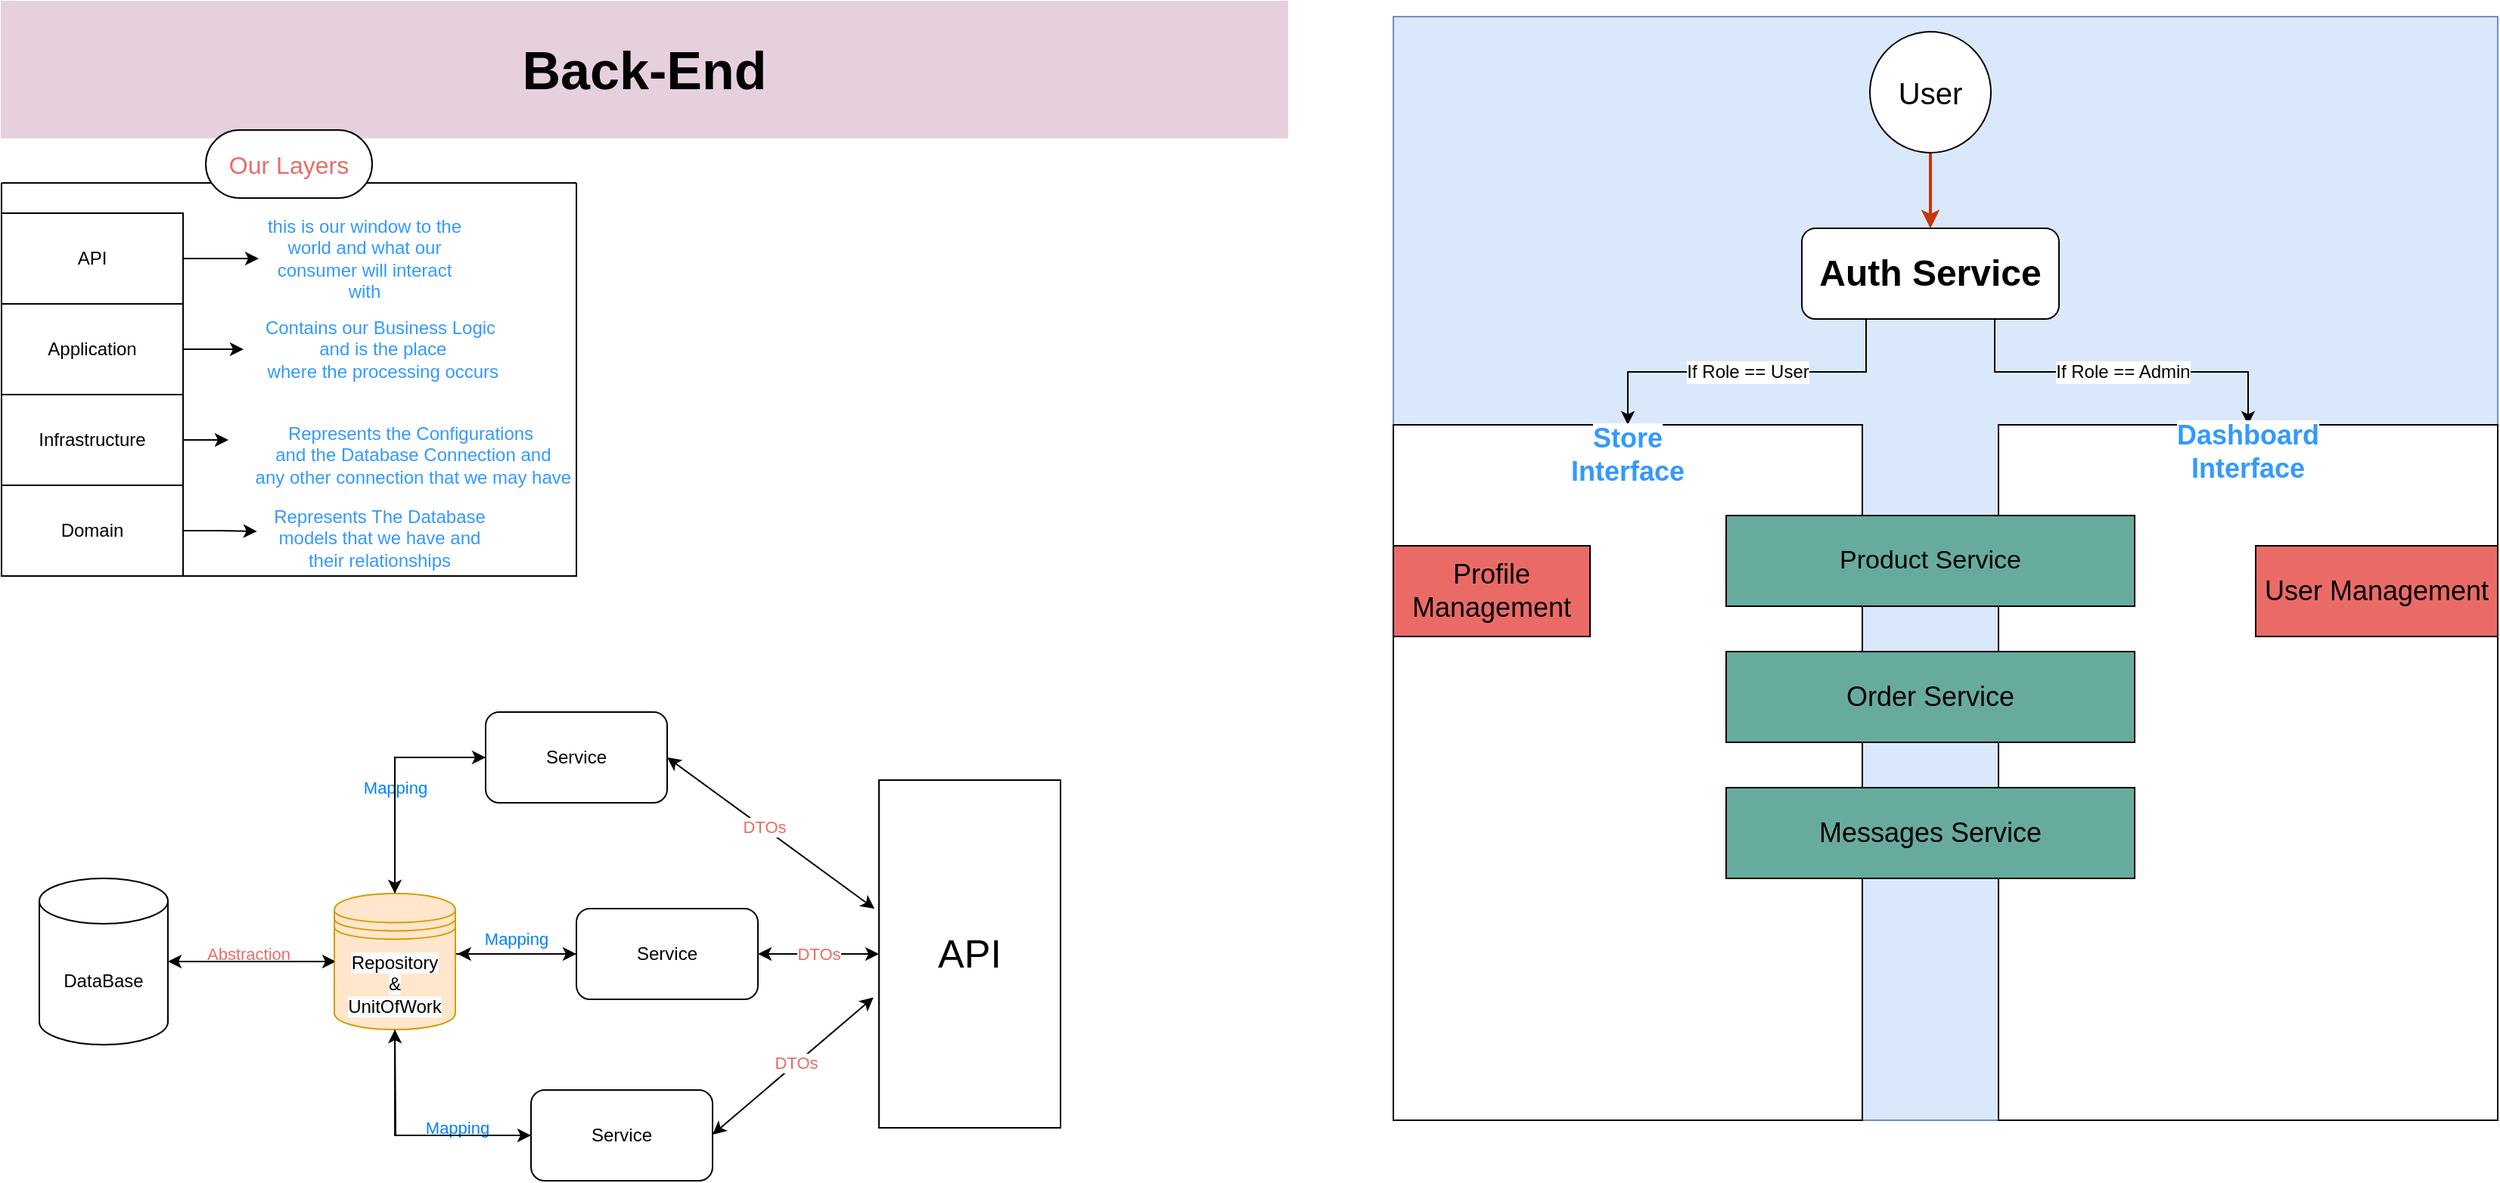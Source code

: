 <mxfile version="24.8.2">
  <diagram name="Page-1" id="53EptZiF0VgPAhtHQbv1">
    <mxGraphModel dx="2762" dy="2103" grid="1" gridSize="10" guides="1" tooltips="1" connect="1" arrows="1" fold="1" page="1" pageScale="1" pageWidth="850" pageHeight="1100" math="0" shadow="0">
      <root>
        <mxCell id="0" />
        <mxCell id="1" parent="0" />
        <mxCell id="XSrR4Fl4yp7n7AM9qIPY-21" value="" style="swimlane;startSize=0;" parent="1" vertex="1">
          <mxGeometry x="-850" y="-980" width="380" height="260" as="geometry">
            <mxRectangle x="-850" y="-980" width="50" height="40" as="alternateBounds" />
          </mxGeometry>
        </mxCell>
        <mxCell id="XSrR4Fl4yp7n7AM9qIPY-11" value="&lt;span style=&quot;text-align: left;&quot;&gt;&lt;font color=&quot;#3399ff&quot;&gt;Represents The Database models that we have and their relationships&lt;/font&gt;&lt;/span&gt;" style="text;html=1;align=center;verticalAlign=middle;whiteSpace=wrap;rounded=0;" parent="XSrR4Fl4yp7n7AM9qIPY-21" vertex="1">
          <mxGeometry x="170" y="210" width="160" height="50" as="geometry" />
        </mxCell>
        <mxCell id="_j5DZ5Zvk47AiCZI-Ahg-1" value="" style="whiteSpace=wrap;html=1;aspect=fixed;fillColor=#dae8fc;strokeColor=#6c8ebf;" parent="1" vertex="1">
          <mxGeometry x="70" y="-1090" width="730" height="730" as="geometry" />
        </mxCell>
        <mxCell id="_j5DZ5Zvk47AiCZI-Ahg-8" value="&lt;font style=&quot;font-size: 12px;&quot;&gt;If Role == Admin&lt;/font&gt;" style="edgeStyle=orthogonalEdgeStyle;rounded=0;orthogonalLoop=1;jettySize=auto;html=1;exitX=0.75;exitY=1;exitDx=0;exitDy=0;entryX=0.5;entryY=0;entryDx=0;entryDy=0;" parent="1" source="_j5DZ5Zvk47AiCZI-Ahg-2" target="_j5DZ5Zvk47AiCZI-Ahg-6" edge="1">
          <mxGeometry relative="1" as="geometry" />
        </mxCell>
        <mxCell id="_j5DZ5Zvk47AiCZI-Ahg-9" value="&lt;font style=&quot;font-size: 12px;&quot;&gt;If Role == User&lt;/font&gt;" style="edgeStyle=orthogonalEdgeStyle;rounded=0;orthogonalLoop=1;jettySize=auto;html=1;exitX=0.25;exitY=1;exitDx=0;exitDy=0;entryX=0.5;entryY=0;entryDx=0;entryDy=0;" parent="1" source="_j5DZ5Zvk47AiCZI-Ahg-2" target="_j5DZ5Zvk47AiCZI-Ahg-7" edge="1">
          <mxGeometry relative="1" as="geometry" />
        </mxCell>
        <mxCell id="_j5DZ5Zvk47AiCZI-Ahg-2" value="&lt;h3 style=&quot;&quot;&gt;&lt;font style=&quot;font-size: 24px;&quot;&gt;Auth Service&lt;/font&gt;&lt;/h3&gt;" style="rounded=1;whiteSpace=wrap;html=1;" parent="1" vertex="1">
          <mxGeometry x="340" y="-950" width="170" height="60" as="geometry" />
        </mxCell>
        <mxCell id="_j5DZ5Zvk47AiCZI-Ahg-4" style="edgeStyle=orthogonalEdgeStyle;rounded=1;orthogonalLoop=1;jettySize=auto;html=1;exitX=0.5;exitY=1;exitDx=0;exitDy=0;fillColor=#fa6800;strokeColor=#C73500;curved=0;strokeWidth=2;" parent="1" source="_j5DZ5Zvk47AiCZI-Ahg-3" target="_j5DZ5Zvk47AiCZI-Ahg-2" edge="1">
          <mxGeometry relative="1" as="geometry" />
        </mxCell>
        <mxCell id="_j5DZ5Zvk47AiCZI-Ahg-3" value="&lt;font style=&quot;font-size: 20px;&quot;&gt;User&lt;/font&gt;" style="ellipse;whiteSpace=wrap;html=1;aspect=fixed;" parent="1" vertex="1">
          <mxGeometry x="385" y="-1080" width="80" height="80" as="geometry" />
        </mxCell>
        <mxCell id="_j5DZ5Zvk47AiCZI-Ahg-6" value="" style="rounded=0;whiteSpace=wrap;html=1;" parent="1" vertex="1">
          <mxGeometry x="470" y="-820" width="330" height="460" as="geometry" />
        </mxCell>
        <mxCell id="_j5DZ5Zvk47AiCZI-Ahg-7" value="" style="rounded=0;whiteSpace=wrap;html=1;" parent="1" vertex="1">
          <mxGeometry x="70" y="-820" width="310" height="460" as="geometry" />
        </mxCell>
        <mxCell id="_j5DZ5Zvk47AiCZI-Ahg-10" value="&lt;font color=&quot;#3399ff&quot; size=&quot;1&quot; style=&quot;&quot;&gt;&lt;b style=&quot;background-color: rgb(255, 255, 255); font-size: 18px;&quot;&gt;Dashboard Interface&lt;/b&gt;&lt;/font&gt;" style="text;html=1;align=center;verticalAlign=middle;whiteSpace=wrap;rounded=0;" parent="1" vertex="1">
          <mxGeometry x="572.82" y="-822.5" width="124.37" height="40" as="geometry" />
        </mxCell>
        <mxCell id="_j5DZ5Zvk47AiCZI-Ahg-11" value="&lt;font color=&quot;#3399ff&quot; style=&quot;font-size: 18px; background-color: rgb(255, 255, 255);&quot;&gt;&lt;b&gt;Store Interface&lt;/b&gt;&lt;/font&gt;" style="text;html=1;align=center;verticalAlign=middle;whiteSpace=wrap;rounded=0;" parent="1" vertex="1">
          <mxGeometry x="180" y="-822.5" width="90" height="45" as="geometry" />
        </mxCell>
        <mxCell id="_j5DZ5Zvk47AiCZI-Ahg-13" value="&lt;font style=&quot;font-size: 17px;&quot;&gt;Product Service&lt;/font&gt;" style="rounded=0;whiteSpace=wrap;html=1;fillColor=#67AB9F;" parent="1" vertex="1">
          <mxGeometry x="290" y="-760" width="270" height="60" as="geometry" />
        </mxCell>
        <mxCell id="_j5DZ5Zvk47AiCZI-Ahg-14" value="&lt;font style=&quot;font-size: 18px;&quot;&gt;Order Service&lt;/font&gt;" style="rounded=0;whiteSpace=wrap;html=1;strokeColor=#000000;fillColor=#67AB9F;" parent="1" vertex="1">
          <mxGeometry x="290" y="-670" width="270" height="60" as="geometry" />
        </mxCell>
        <mxCell id="_j5DZ5Zvk47AiCZI-Ahg-15" value="&lt;font style=&quot;font-size: 18px;&quot;&gt;Messages Service&lt;/font&gt;" style="rounded=0;whiteSpace=wrap;html=1;fillColor=#67AB9F;" parent="1" vertex="1">
          <mxGeometry x="290" y="-580" width="270" height="60" as="geometry" />
        </mxCell>
        <mxCell id="_j5DZ5Zvk47AiCZI-Ahg-16" value="&lt;font style=&quot;font-size: 18px;&quot;&gt;Profile Management&lt;/font&gt;" style="rounded=0;whiteSpace=wrap;html=1;fillColor=#EA6B66;" parent="1" vertex="1">
          <mxGeometry x="70" y="-740" width="130" height="60" as="geometry" />
        </mxCell>
        <mxCell id="_j5DZ5Zvk47AiCZI-Ahg-17" value="&lt;font style=&quot;font-size: 18px;&quot;&gt;User Management&lt;/font&gt;" style="rounded=0;whiteSpace=wrap;html=1;fillColor=#EA6B66;" parent="1" vertex="1">
          <mxGeometry x="640" y="-740" width="160" height="60" as="geometry" />
        </mxCell>
        <mxCell id="XSrR4Fl4yp7n7AM9qIPY-2" value="&lt;h1&gt;&lt;font style=&quot;font-size: 35px; background-color: rgb(230, 208, 222);&quot;&gt;Back-End&lt;/font&gt;&lt;/h1&gt;" style="rounded=0;whiteSpace=wrap;html=1;strokeColor=#E6D0DE;fillColor=#E6D0DE;" parent="1" vertex="1">
          <mxGeometry x="-850" y="-1100" width="850" height="90" as="geometry" />
        </mxCell>
        <mxCell id="XSrR4Fl4yp7n7AM9qIPY-5" value="Domain" style="rounded=0;whiteSpace=wrap;html=1;" parent="1" vertex="1">
          <mxGeometry x="-850" y="-780" width="120" height="60" as="geometry" />
        </mxCell>
        <mxCell id="XSrR4Fl4yp7n7AM9qIPY-16" style="edgeStyle=orthogonalEdgeStyle;rounded=0;orthogonalLoop=1;jettySize=auto;html=1;exitX=1;exitY=0.75;exitDx=0;exitDy=0;" parent="1" source="XSrR4Fl4yp7n7AM9qIPY-6" target="XSrR4Fl4yp7n7AM9qIPY-13" edge="1">
          <mxGeometry relative="1" as="geometry">
            <Array as="points">
              <mxPoint x="-730" y="-810" />
            </Array>
          </mxGeometry>
        </mxCell>
        <mxCell id="XSrR4Fl4yp7n7AM9qIPY-6" value="Infrastructure" style="rounded=0;whiteSpace=wrap;html=1;" parent="1" vertex="1">
          <mxGeometry x="-850" y="-840" width="120" height="60" as="geometry" />
        </mxCell>
        <mxCell id="XSrR4Fl4yp7n7AM9qIPY-18" style="edgeStyle=orthogonalEdgeStyle;rounded=0;orthogonalLoop=1;jettySize=auto;html=1;exitX=1;exitY=0.5;exitDx=0;exitDy=0;" parent="1" source="XSrR4Fl4yp7n7AM9qIPY-7" target="XSrR4Fl4yp7n7AM9qIPY-17" edge="1">
          <mxGeometry relative="1" as="geometry" />
        </mxCell>
        <mxCell id="XSrR4Fl4yp7n7AM9qIPY-7" value="Application" style="rounded=0;whiteSpace=wrap;html=1;" parent="1" vertex="1">
          <mxGeometry x="-850" y="-900" width="120" height="60" as="geometry" />
        </mxCell>
        <mxCell id="XSrR4Fl4yp7n7AM9qIPY-20" value="" style="edgeStyle=orthogonalEdgeStyle;rounded=0;orthogonalLoop=1;jettySize=auto;html=1;" parent="1" source="XSrR4Fl4yp7n7AM9qIPY-8" target="XSrR4Fl4yp7n7AM9qIPY-19" edge="1">
          <mxGeometry relative="1" as="geometry" />
        </mxCell>
        <mxCell id="XSrR4Fl4yp7n7AM9qIPY-8" value="API" style="rounded=0;whiteSpace=wrap;html=1;" parent="1" vertex="1">
          <mxGeometry x="-850" y="-960" width="120" height="60" as="geometry" />
        </mxCell>
        <mxCell id="XSrR4Fl4yp7n7AM9qIPY-13" value="&lt;font color=&quot;#3399ff&quot;&gt;Represents the Configurations&lt;/font&gt;&lt;div&gt;&lt;font color=&quot;#3399ff&quot;&gt;&amp;nbsp;and the Database Connection&amp;nbsp;&lt;/font&gt;&lt;span style=&quot;color: rgb(51, 153, 255); background-color: initial;&quot;&gt;and&lt;/span&gt;&lt;/div&gt;&lt;div&gt;&lt;span style=&quot;color: rgb(51, 153, 255); background-color: initial;&quot;&gt;&amp;nbsp;any other connection that we may have&lt;/span&gt;&lt;/div&gt;" style="text;html=1;align=center;verticalAlign=middle;resizable=0;points=[];autosize=1;strokeColor=none;fillColor=none;" parent="1" vertex="1">
          <mxGeometry x="-700" y="-830" width="240" height="60" as="geometry" />
        </mxCell>
        <mxCell id="XSrR4Fl4yp7n7AM9qIPY-17" value="&lt;font color=&quot;#3399ff&quot;&gt;Contains our Business Logic&lt;/font&gt;&lt;div&gt;&lt;font color=&quot;#3399ff&quot;&gt;&amp;nbsp;and is the place&lt;/font&gt;&lt;/div&gt;&lt;div&gt;&lt;font color=&quot;#3399ff&quot;&gt;&amp;nbsp;where the processing occurs&lt;/font&gt;&lt;/div&gt;" style="text;html=1;align=center;verticalAlign=middle;resizable=0;points=[];autosize=1;strokeColor=none;fillColor=none;" parent="1" vertex="1">
          <mxGeometry x="-690" y="-900" width="180" height="60" as="geometry" />
        </mxCell>
        <mxCell id="XSrR4Fl4yp7n7AM9qIPY-19" value="&lt;font color=&quot;#3399ff&quot;&gt;this is our window to the world and what our consumer will interact with&lt;/font&gt;" style="text;html=1;align=center;verticalAlign=middle;whiteSpace=wrap;rounded=0;" parent="1" vertex="1">
          <mxGeometry x="-680" y="-955" width="140" height="50" as="geometry" />
        </mxCell>
        <mxCell id="XSrR4Fl4yp7n7AM9qIPY-23" value="&lt;font color=&quot;#ea6b66&quot; style=&quot;font-size: 16px;&quot;&gt;Our Layers&lt;/font&gt;" style="rounded=1;whiteSpace=wrap;html=1;arcSize=50;" parent="1" vertex="1">
          <mxGeometry x="-715" y="-1015" width="110" height="45" as="geometry" />
        </mxCell>
        <mxCell id="XSrR4Fl4yp7n7AM9qIPY-26" style="edgeStyle=orthogonalEdgeStyle;rounded=0;orthogonalLoop=1;jettySize=auto;html=1;exitX=1;exitY=0.5;exitDx=0;exitDy=0;entryX=-0.007;entryY=0.409;entryDx=0;entryDy=0;entryPerimeter=0;" parent="1" source="XSrR4Fl4yp7n7AM9qIPY-5" target="XSrR4Fl4yp7n7AM9qIPY-11" edge="1">
          <mxGeometry relative="1" as="geometry" />
        </mxCell>
        <mxCell id="-mKZj-k_-TuC-lpJlT1_-3" style="edgeStyle=orthogonalEdgeStyle;rounded=0;orthogonalLoop=1;jettySize=auto;html=1;exitX=1;exitY=0.5;exitDx=0;exitDy=0;exitPerimeter=0;entryX=0;entryY=0.5;entryDx=0;entryDy=0;" parent="1" edge="1">
          <mxGeometry relative="1" as="geometry">
            <mxPoint x="-739" y="-465" as="sourcePoint" />
            <mxPoint x="-629" y="-465" as="targetPoint" />
          </mxGeometry>
        </mxCell>
        <mxCell id="-mKZj-k_-TuC-lpJlT1_-4" value="&lt;font color=&quot;#ea6b66&quot;&gt;Abstraction&lt;/font&gt;" style="edgeLabel;html=1;align=center;verticalAlign=middle;resizable=0;points=[];" parent="-mKZj-k_-TuC-lpJlT1_-3" vertex="1" connectable="0">
          <mxGeometry x="-0.061" y="-3" relative="1" as="geometry">
            <mxPoint y="-8" as="offset" />
          </mxGeometry>
        </mxCell>
        <mxCell id="XSrR4Fl4yp7n7AM9qIPY-28" value="DataBase" style="shape=cylinder3;whiteSpace=wrap;html=1;boundedLbl=1;backgroundOutline=1;size=15;" parent="1" vertex="1">
          <mxGeometry x="-825" y="-520" width="85" height="110" as="geometry" />
        </mxCell>
        <mxCell id="-mKZj-k_-TuC-lpJlT1_-20" style="edgeStyle=orthogonalEdgeStyle;rounded=0;orthogonalLoop=1;jettySize=auto;html=1;exitX=0.5;exitY=0;exitDx=0;exitDy=0;entryX=0;entryY=0.5;entryDx=0;entryDy=0;" parent="1" source="-mKZj-k_-TuC-lpJlT1_-9" target="-mKZj-k_-TuC-lpJlT1_-16" edge="1">
          <mxGeometry relative="1" as="geometry" />
        </mxCell>
        <mxCell id="OIvifCW0qnTHP2LhYa-0-6" value="Mapping" style="edgeLabel;html=1;align=center;verticalAlign=middle;resizable=0;points=[];fontColor=#007FFF;" vertex="1" connectable="0" parent="-mKZj-k_-TuC-lpJlT1_-20">
          <mxGeometry x="0.003" y="1" relative="1" as="geometry">
            <mxPoint x="1" y="5" as="offset" />
          </mxGeometry>
        </mxCell>
        <mxCell id="-mKZj-k_-TuC-lpJlT1_-21" style="edgeStyle=orthogonalEdgeStyle;rounded=0;orthogonalLoop=1;jettySize=auto;html=1;exitX=1;exitY=0.3;exitDx=0;exitDy=0;entryX=0;entryY=0.5;entryDx=0;entryDy=0;" parent="1" source="-mKZj-k_-TuC-lpJlT1_-9" target="-mKZj-k_-TuC-lpJlT1_-15" edge="1">
          <mxGeometry relative="1" as="geometry">
            <Array as="points">
              <mxPoint x="-550" y="-470" />
            </Array>
          </mxGeometry>
        </mxCell>
        <mxCell id="OIvifCW0qnTHP2LhYa-0-5" value="Mapping" style="edgeLabel;html=1;align=center;verticalAlign=middle;resizable=0;points=[];fontColor=#007FFF;" vertex="1" connectable="0" parent="-mKZj-k_-TuC-lpJlT1_-21">
          <mxGeometry x="-0.009" y="-3" relative="1" as="geometry">
            <mxPoint x="7" y="-13" as="offset" />
          </mxGeometry>
        </mxCell>
        <mxCell id="-mKZj-k_-TuC-lpJlT1_-22" style="edgeStyle=orthogonalEdgeStyle;rounded=0;orthogonalLoop=1;jettySize=auto;html=1;exitX=0.5;exitY=1;exitDx=0;exitDy=0;entryX=0;entryY=0.5;entryDx=0;entryDy=0;" parent="1" source="-mKZj-k_-TuC-lpJlT1_-9" target="-mKZj-k_-TuC-lpJlT1_-13" edge="1">
          <mxGeometry relative="1" as="geometry" />
        </mxCell>
        <mxCell id="OIvifCW0qnTHP2LhYa-0-4" value="Mapping" style="edgeLabel;html=1;align=center;verticalAlign=middle;resizable=0;points=[];fontColor=#007FFF;" vertex="1" connectable="0" parent="-mKZj-k_-TuC-lpJlT1_-22">
          <mxGeometry x="0.383" y="-1" relative="1" as="geometry">
            <mxPoint y="-6" as="offset" />
          </mxGeometry>
        </mxCell>
        <mxCell id="-mKZj-k_-TuC-lpJlT1_-9" value="&lt;span style=&quot;color: rgb(0, 0, 0); font-family: Helvetica; font-size: 12px; font-style: normal; font-variant-ligatures: normal; font-variant-caps: normal; font-weight: 400; letter-spacing: normal; orphans: 2; text-align: center; text-indent: 0px; text-transform: none; widows: 2; word-spacing: 0px; -webkit-text-stroke-width: 0px; white-space: normal; background-color: rgb(251, 251, 251); text-decoration-thickness: initial; text-decoration-style: initial; text-decoration-color: initial; display: inline !important; float: none;&quot;&gt;Repository&lt;/span&gt;&lt;div&gt;&lt;span style=&quot;color: rgb(0, 0, 0); font-family: Helvetica; font-size: 12px; font-style: normal; font-variant-ligatures: normal; font-variant-caps: normal; font-weight: 400; letter-spacing: normal; orphans: 2; text-align: center; text-indent: 0px; text-transform: none; widows: 2; word-spacing: 0px; -webkit-text-stroke-width: 0px; white-space: normal; background-color: rgb(251, 251, 251); text-decoration-thickness: initial; text-decoration-style: initial; text-decoration-color: initial; display: inline !important; float: none;&quot;&gt;&amp;amp;&lt;/span&gt;&lt;/div&gt;&lt;div&gt;&lt;span style=&quot;color: rgb(0, 0, 0); font-family: Helvetica; font-size: 12px; font-style: normal; font-variant-ligatures: normal; font-variant-caps: normal; font-weight: 400; letter-spacing: normal; orphans: 2; text-align: center; text-indent: 0px; text-transform: none; widows: 2; word-spacing: 0px; -webkit-text-stroke-width: 0px; white-space: normal; background-color: rgb(251, 251, 251); text-decoration-thickness: initial; text-decoration-style: initial; text-decoration-color: initial; display: inline !important; float: none;&quot;&gt;UnitOfWork&lt;/span&gt;&lt;/div&gt;" style="shape=datastore;whiteSpace=wrap;html=1;fillColor=#ffe6cc;strokeColor=#d79b00;" parent="1" vertex="1">
          <mxGeometry x="-630" y="-510" width="80" height="90" as="geometry" />
        </mxCell>
        <mxCell id="-mKZj-k_-TuC-lpJlT1_-11" style="edgeStyle=orthogonalEdgeStyle;rounded=0;orthogonalLoop=1;jettySize=auto;html=1;exitX=0;exitY=0.5;exitDx=0;exitDy=0;entryX=1;entryY=0.5;entryDx=0;entryDy=0;entryPerimeter=0;" parent="1" source="-mKZj-k_-TuC-lpJlT1_-9" target="XSrR4Fl4yp7n7AM9qIPY-28" edge="1">
          <mxGeometry relative="1" as="geometry" />
        </mxCell>
        <mxCell id="OIvifCW0qnTHP2LhYa-0-9" style="edgeStyle=orthogonalEdgeStyle;rounded=0;orthogonalLoop=1;jettySize=auto;html=1;exitX=0;exitY=0.5;exitDx=0;exitDy=0;" edge="1" parent="1" source="-mKZj-k_-TuC-lpJlT1_-13">
          <mxGeometry relative="1" as="geometry">
            <mxPoint x="-590" y="-420" as="targetPoint" />
          </mxGeometry>
        </mxCell>
        <mxCell id="-mKZj-k_-TuC-lpJlT1_-13" value="Service" style="rounded=1;whiteSpace=wrap;html=1;" parent="1" vertex="1">
          <mxGeometry x="-500" y="-380" width="120" height="60" as="geometry" />
        </mxCell>
        <mxCell id="-mKZj-k_-TuC-lpJlT1_-15" value="Service" style="rounded=1;whiteSpace=wrap;html=1;" parent="1" vertex="1">
          <mxGeometry x="-470" y="-500" width="120" height="60" as="geometry" />
        </mxCell>
        <mxCell id="OIvifCW0qnTHP2LhYa-0-7" style="edgeStyle=orthogonalEdgeStyle;rounded=0;orthogonalLoop=1;jettySize=auto;html=1;exitX=0;exitY=0.5;exitDx=0;exitDy=0;entryX=0.5;entryY=0;entryDx=0;entryDy=0;" edge="1" parent="1" source="-mKZj-k_-TuC-lpJlT1_-16" target="-mKZj-k_-TuC-lpJlT1_-9">
          <mxGeometry relative="1" as="geometry" />
        </mxCell>
        <mxCell id="-mKZj-k_-TuC-lpJlT1_-16" value="Service" style="rounded=1;whiteSpace=wrap;html=1;" parent="1" vertex="1">
          <mxGeometry x="-530" y="-630" width="120" height="60" as="geometry" />
        </mxCell>
        <mxCell id="-mKZj-k_-TuC-lpJlT1_-23" value="&lt;font style=&quot;font-size: 26px;&quot;&gt;API&lt;/font&gt;" style="rounded=0;whiteSpace=wrap;html=1;" parent="1" vertex="1">
          <mxGeometry x="-270" y="-585" width="120" height="230" as="geometry" />
        </mxCell>
        <mxCell id="-mKZj-k_-TuC-lpJlT1_-28" value="" style="endArrow=classic;startArrow=classic;html=1;rounded=0;exitX=1;exitY=0.5;exitDx=0;exitDy=0;entryX=-0.024;entryY=0.37;entryDx=0;entryDy=0;entryPerimeter=0;" parent="1" source="-mKZj-k_-TuC-lpJlT1_-16" target="-mKZj-k_-TuC-lpJlT1_-23" edge="1">
          <mxGeometry width="50" height="50" relative="1" as="geometry">
            <mxPoint x="-390" y="-585" as="sourcePoint" />
            <mxPoint x="-340" y="-635" as="targetPoint" />
          </mxGeometry>
        </mxCell>
        <mxCell id="OIvifCW0qnTHP2LhYa-0-1" value="DTOs" style="edgeLabel;html=1;align=center;verticalAlign=middle;resizable=0;points=[];fontColor=#EA6B66;" vertex="1" connectable="0" parent="-mKZj-k_-TuC-lpJlT1_-28">
          <mxGeometry x="-0.057" y="-1" relative="1" as="geometry">
            <mxPoint y="-2" as="offset" />
          </mxGeometry>
        </mxCell>
        <mxCell id="-mKZj-k_-TuC-lpJlT1_-29" value="DTOs" style="endArrow=classic;startArrow=classic;html=1;rounded=0;entryX=0;entryY=0.5;entryDx=0;entryDy=0;exitX=1;exitY=0.5;exitDx=0;exitDy=0;fontColor=#EA6B66;" parent="1" edge="1">
          <mxGeometry width="50" height="50" relative="1" as="geometry">
            <mxPoint x="-350.0" y="-470" as="sourcePoint" />
            <mxPoint x="-270.0" y="-470" as="targetPoint" />
          </mxGeometry>
        </mxCell>
        <mxCell id="-mKZj-k_-TuC-lpJlT1_-30" value="" style="endArrow=classic;startArrow=classic;html=1;rounded=0;entryX=-0.03;entryY=0.625;entryDx=0;entryDy=0;exitX=1;exitY=0.5;exitDx=0;exitDy=0;entryPerimeter=0;" parent="1" target="-mKZj-k_-TuC-lpJlT1_-23" edge="1">
          <mxGeometry width="50" height="50" relative="1" as="geometry">
            <mxPoint x="-380" y="-350.48" as="sourcePoint" />
            <mxPoint x="-300" y="-350.48" as="targetPoint" />
          </mxGeometry>
        </mxCell>
        <mxCell id="OIvifCW0qnTHP2LhYa-0-3" value="DTOs" style="edgeLabel;html=1;align=center;verticalAlign=middle;resizable=0;points=[];fontColor=#EA6B66;" vertex="1" connectable="0" parent="-mKZj-k_-TuC-lpJlT1_-30">
          <mxGeometry x="0.046" y="1" relative="1" as="geometry">
            <mxPoint as="offset" />
          </mxGeometry>
        </mxCell>
        <mxCell id="OIvifCW0qnTHP2LhYa-0-8" style="edgeStyle=orthogonalEdgeStyle;rounded=0;orthogonalLoop=1;jettySize=auto;html=1;exitX=0;exitY=0.5;exitDx=0;exitDy=0;entryX=1.017;entryY=0.444;entryDx=0;entryDy=0;entryPerimeter=0;" edge="1" parent="1" source="-mKZj-k_-TuC-lpJlT1_-15" target="-mKZj-k_-TuC-lpJlT1_-9">
          <mxGeometry relative="1" as="geometry" />
        </mxCell>
      </root>
    </mxGraphModel>
  </diagram>
</mxfile>
